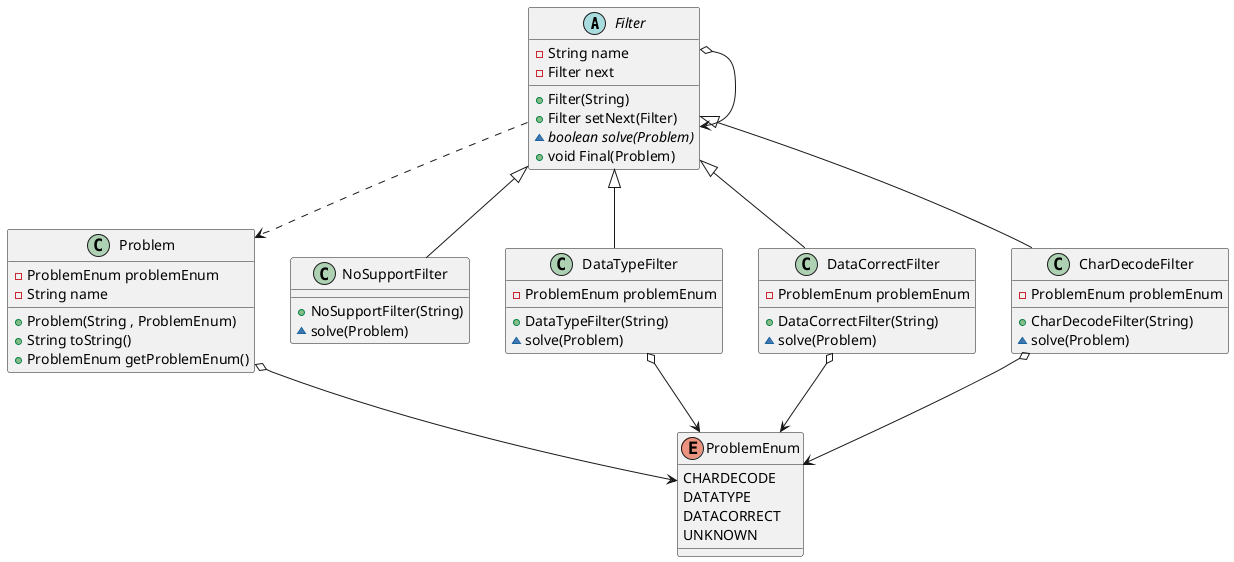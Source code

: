 @startuml

abstract class Filter{
    - String name
    - Filter next 
    + Filter(String)
    + Filter setNext(Filter)
    {abstract} ~ boolean solve(Problem)
    + void Final(Problem)
}

enum ProblemEnum{
    CHARDECODE
    DATATYPE
    DATACORRECT
    UNKNOWN
}

class Problem{
    - ProblemEnum problemEnum 
    - String name
    + Problem(String , ProblemEnum)
    + String toString()
    + ProblemEnum getProblemEnum()
}

class NoSupportFilter extends Filter{
    + NoSupportFilter(String)
    ~ solve(Problem)
}

class DataTypeFilter extends Filter{
    - ProblemEnum problemEnum
    + DataTypeFilter(String)
    ~ solve(Problem)
}

class DataCorrectFilter extends Filter{
    - ProblemEnum problemEnum
    + DataCorrectFilter(String)
    ~ solve(Problem)
}

class CharDecodeFilter extends Filter{
    - ProblemEnum problemEnum
    + CharDecodeFilter(String)
    ~ solve(Problem)
}

DataTypeFilter o--> ProblemEnum
DataCorrectFilter o--> ProblemEnum
CharDecodeFilter o--> ProblemEnum
Problem o--> ProblemEnum
Filter ..> Problem
Filter o--> Filter




@enduml
